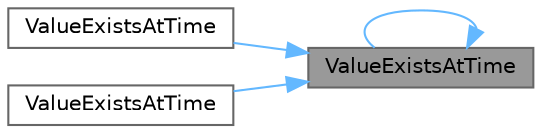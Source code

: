 digraph "ValueExistsAtTime"
{
 // INTERACTIVE_SVG=YES
 // LATEX_PDF_SIZE
  bgcolor="transparent";
  edge [fontname=Helvetica,fontsize=10,labelfontname=Helvetica,labelfontsize=10];
  node [fontname=Helvetica,fontsize=10,shape=box,height=0.2,width=0.4];
  rankdir="RL";
  Node1 [id="Node000001",label="ValueExistsAtTime",height=0.2,width=0.4,color="gray40", fillcolor="grey60", style="filled", fontcolor="black",tooltip=" "];
  Node1 -> Node1 [id="edge1_Node000001_Node000001",dir="back",color="steelblue1",style="solid",tooltip=" "];
  Node1 -> Node2 [id="edge2_Node000001_Node000002",dir="back",color="steelblue1",style="solid",tooltip=" "];
  Node2 [id="Node000002",label="ValueExistsAtTime",height=0.2,width=0.4,color="grey40", fillcolor="white", style="filled",URL="$df/d1d/MovieSceneTimeWarpChannel_8h.html#a2fd6e18f5f4e89a9daac7fd4f9dbf240",tooltip=" "];
  Node1 -> Node3 [id="edge3_Node000001_Node000003",dir="back",color="steelblue1",style="solid",tooltip=" "];
  Node3 [id="Node000003",label="ValueExistsAtTime",height=0.2,width=0.4,color="grey40", fillcolor="white", style="filled",URL="$df/d1d/MovieSceneTimeWarpChannel_8h.html#aace260327a814f1b1f1033d5c9f955ad",tooltip=" "];
}
